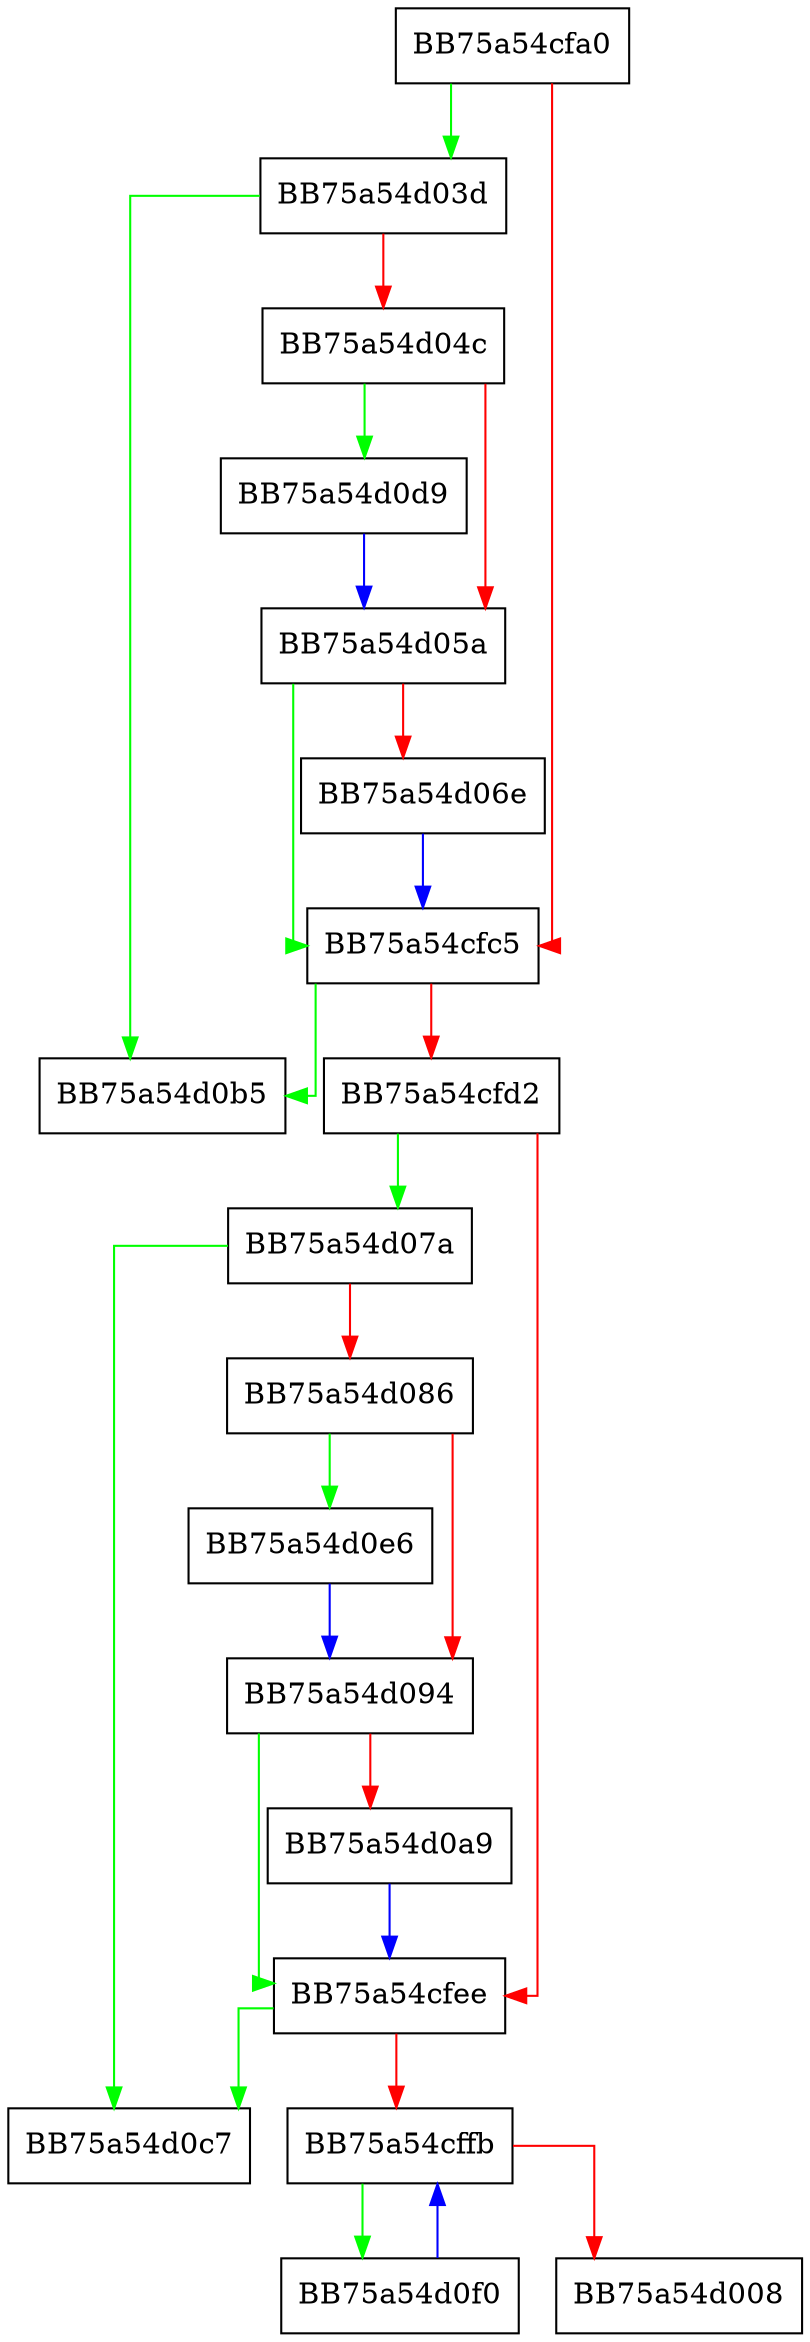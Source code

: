 digraph gmatch {
  node [shape="box"];
  graph [splines=ortho];
  BB75a54cfa0 -> BB75a54d03d [color="green"];
  BB75a54cfa0 -> BB75a54cfc5 [color="red"];
  BB75a54cfc5 -> BB75a54d0b5 [color="green"];
  BB75a54cfc5 -> BB75a54cfd2 [color="red"];
  BB75a54cfd2 -> BB75a54d07a [color="green"];
  BB75a54cfd2 -> BB75a54cfee [color="red"];
  BB75a54cfee -> BB75a54d0c7 [color="green"];
  BB75a54cfee -> BB75a54cffb [color="red"];
  BB75a54cffb -> BB75a54d0f0 [color="green"];
  BB75a54cffb -> BB75a54d008 [color="red"];
  BB75a54d03d -> BB75a54d0b5 [color="green"];
  BB75a54d03d -> BB75a54d04c [color="red"];
  BB75a54d04c -> BB75a54d0d9 [color="green"];
  BB75a54d04c -> BB75a54d05a [color="red"];
  BB75a54d05a -> BB75a54cfc5 [color="green"];
  BB75a54d05a -> BB75a54d06e [color="red"];
  BB75a54d06e -> BB75a54cfc5 [color="blue"];
  BB75a54d07a -> BB75a54d0c7 [color="green"];
  BB75a54d07a -> BB75a54d086 [color="red"];
  BB75a54d086 -> BB75a54d0e6 [color="green"];
  BB75a54d086 -> BB75a54d094 [color="red"];
  BB75a54d094 -> BB75a54cfee [color="green"];
  BB75a54d094 -> BB75a54d0a9 [color="red"];
  BB75a54d0a9 -> BB75a54cfee [color="blue"];
  BB75a54d0d9 -> BB75a54d05a [color="blue"];
  BB75a54d0e6 -> BB75a54d094 [color="blue"];
  BB75a54d0f0 -> BB75a54cffb [color="blue"];
}
